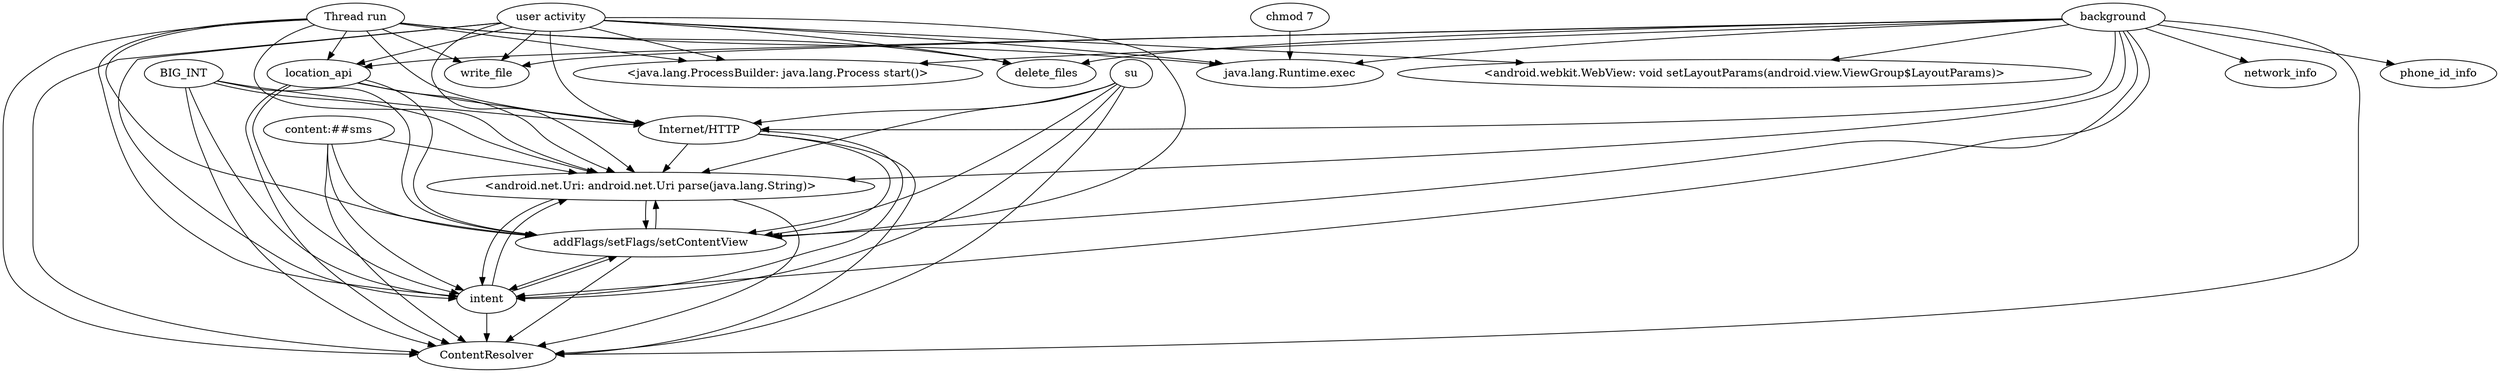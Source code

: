strict digraph  {
	graph ["graph"="{}"];
	"<android.webkit.WebView: void setLayoutParams(android.view.ViewGroup$LayoutParams)>"	 [domain=library,
		type=SENSITIVE_METHOD];
	location_api	 [domain=library,
		type=merged];
	"Internet/HTTP"	 [domain=library,
		type=merged];
	location_api -> "Internet/HTTP"	 [deps=DATAFLOW,
		type=DEP];
	"<android.net.Uri: android.net.Uri parse(java.lang.String)>"	 [domain=library,
		type=SENSITIVE_METHOD];
	location_api -> "<android.net.Uri: android.net.Uri parse(java.lang.String)>"	 [deps="DATAFLOW-DATAFLOW",
		type=DEP];
	"addFlags/setFlags/setContentView"	 [domain=library,
		type=merged];
	location_api -> "addFlags/setFlags/setContentView"	 [deps="DATAFLOW-DATAFLOW-DATAFLOW-DOMINATE",
		type=DEP];
	intent	 [domain=library,
		type=merged];
	location_api -> intent	 [deps="DATAFLOW-DATAFLOW-DATAFLOW",
		type=DEP];
	ContentResolver	 [domain=library,
		type=merged];
	location_api -> ContentResolver	 [deps="DATAFLOW-DATAFLOW-DOMINATE",
		type=DEP];
	network_info	 [domain=library,
		type=merged];
	BIG_INT	 [domain=library,
		type=CONST_INT];
	BIG_INT -> "addFlags/setFlags/setContentView"	 [deps=DATAFLOW,
		type=DEP];
	BIG_INT -> intent	 [deps=DATAFLOW,
		type=DEP];
	BIG_INT -> "Internet/HTTP"	 [deps=DATAFLOW,
		type=DEP];
	BIG_INT -> "<android.net.Uri: android.net.Uri parse(java.lang.String)>"	 [deps="DATAFLOW-DOMINATE",
		type=DEP];
	BIG_INT -> ContentResolver	 [deps="DATAFLOW-DOMINATE-DOMINATE",
		type=DEP];
	delete_files	 [domain=library,
		type=merged];
	su	 [domain=library,
		type=CONST_STRING];
	su -> "Internet/HTTP"	 [deps=DATAFLOW,
		type=DEP];
	su -> "<android.net.Uri: android.net.Uri parse(java.lang.String)>"	 [deps="DATAFLOW-DATAFLOW",
		type=DEP];
	su -> "addFlags/setFlags/setContentView"	 [deps="DATAFLOW-DATAFLOW-DATAFLOW-DOMINATE",
		type=DEP];
	su -> intent	 [deps="DATAFLOW-DATAFLOW-DATAFLOW",
		type=DEP];
	su -> ContentResolver	 [deps="DATAFLOW-DATAFLOW-DOMINATE",
		type=DEP];
	write_file	 [domain=library,
		type=merged];
	phone_id_info	 [domain=library,
		type=merged];
	intent -> "addFlags/setFlags/setContentView"	 [deps=DOMINATE,
		type=DEP];
	intent -> "<android.net.Uri: android.net.Uri parse(java.lang.String)>"	 [deps="DOMINATE-DOMINATE",
		type=DEP];
	intent -> ContentResolver	 [deps="DOMINATE-DOMINATE-DOMINATE",
		type=DEP];
	"Internet/HTTP" -> "<android.net.Uri: android.net.Uri parse(java.lang.String)>"	 [deps=DATAFLOW,
		type=DEP];
	"Internet/HTTP" -> "addFlags/setFlags/setContentView"	 [deps="DATAFLOW-DATAFLOW-DOMINATE",
		type=DEP];
	"Internet/HTTP" -> intent	 [deps="DATAFLOW-DATAFLOW",
		type=DEP];
	"Internet/HTTP" -> ContentResolver	 [deps="DATAFLOW-DOMINATE",
		type=DEP];
	"chmod 7"	 [domain=library,
		type=CONST_STRING];
	"java.lang.Runtime.exec"	 [domain=library,
		type=merged];
	"chmod 7" -> "java.lang.Runtime.exec"	 [deps=DATAFLOW,
		type=DEP];
	"content:##sms"	 [domain=library,
		type=CONST_STRING];
	"content:##sms" -> "<android.net.Uri: android.net.Uri parse(java.lang.String)>"	 [deps=DATAFLOW,
		type=DEP];
	"content:##sms" -> ContentResolver	 [deps=DATAFLOW,
		type=DEP];
	"content:##sms" -> "addFlags/setFlags/setContentView"	 [deps="DATAFLOW-DATAFLOW-DOMINATE",
		type=DEP];
	"content:##sms" -> intent	 [deps="DATAFLOW-DATAFLOW",
		type=DEP];
	"<android.net.Uri: android.net.Uri parse(java.lang.String)>" -> intent	 [deps=DATAFLOW,
		type=DEP];
	"<android.net.Uri: android.net.Uri parse(java.lang.String)>" -> ContentResolver	 [deps=DOMINATE,
		type=DEP];
	"<android.net.Uri: android.net.Uri parse(java.lang.String)>" -> "addFlags/setFlags/setContentView"	 [deps="DATAFLOW-DOMINATE",
		type=DEP];
	"<java.lang.ProcessBuilder: java.lang.Process start()>"	 [domain=library,
		type=SENSITIVE_METHOD];
	"addFlags/setFlags/setContentView" -> "<android.net.Uri: android.net.Uri parse(java.lang.String)>"	 [deps=DOMINATE,
		type=DEP];
	"addFlags/setFlags/setContentView" -> intent	 [deps=DOMINATE,
		type=DEP];
	"addFlags/setFlags/setContentView" -> ContentResolver	 [deps="DOMINATE-DOMINATE",
		type=DEP];
	"user activity"	 [domain=library,
		type=entrypoint];
	"user activity" -> "<android.webkit.WebView: void setLayoutParams(android.view.ViewGroup$LayoutParams)>"	 [deps=FROM_SENSITIVE_PARENT_TO_SENSITIVE_API,
		type=DEP];
	"user activity" -> "<android.net.Uri: android.net.Uri parse(java.lang.String)>"	 [deps="FROM_SENSITIVE_PARENT_TO_SENSITIVE_API-CALL-CALL-CALL-DATAFLOW",
		type=DEP];
	"user activity" -> "<java.lang.ProcessBuilder: java.lang.Process start()>"	 [deps="FROM_SENSITIVE_PARENT_TO_SENSITIVE_API-CALL-CALL-CALL-CALL-CALL",
		type=DEP];
	"user activity" -> "addFlags/setFlags/setContentView"	 [deps="FROM_SENSITIVE_PARENT_TO_SENSITIVE_API-CALL-CALL-CALL-CALL-CALL",
		type=DEP];
	"user activity" -> "java.lang.Runtime.exec"	 [deps="FROM_SENSITIVE_PARENT_TO_SENSITIVE_API-CALL-CALL-CALL",
		type=DEP];
	"user activity" -> delete_files	 [deps="FROM_SENSITIVE_PARENT_TO_SENSITIVE_API-CALL-CALL-CALL",
		type=DEP];
	"user activity" -> write_file	 [deps="FROM_SENSITIVE_PARENT_TO_SENSITIVE_API-CALL-CALL-CALL",
		type=DEP];
	"user activity" -> intent	 [deps="FROM_SENSITIVE_PARENT_TO_SENSITIVE_API-CALL-CALL-CALL-DATAFLOW-DATAFLOW",
		type=DEP];
	"user activity" -> "Internet/HTTP"	 [deps="FROM_SENSITIVE_PARENT_TO_SENSITIVE_API-CALL-CALL-CALL",
		type=DEP];
	"user activity" -> location_api	 [deps="FROM_SENSITIVE_PARENT_TO_SENSITIVE_API-CALL-CALL-CALL-CALL-CALL",
		type=DEP];
	"user activity" -> ContentResolver	 [deps="FROM_SENSITIVE_PARENT_TO_SENSITIVE_API-CALL-CALL-CALL-DATAFLOW-DOMINATE",
		type=DEP];
	background	 [domain=library,
		type=entrypoint];
	background -> "<android.net.Uri: android.net.Uri parse(java.lang.String)>"	 [deps="FROM_SENSITIVE_PARENT_TO_SENSITIVE_API-CALL-DATAFLOW",
		type=DEP];
	background -> "<java.lang.ProcessBuilder: java.lang.Process start()>"	 [deps="FROM_SENSITIVE_PARENT_TO_SENSITIVE_API-CALL-DATAFLOW-CALL-DATAFLOW-CALL-CALL-CALL",
		type=DEP];
	background -> "addFlags/setFlags/setContentView"	 [deps="FROM_SENSITIVE_PARENT_TO_SENSITIVE_API-CALL-DATAFLOW-DATAFLOW-DOMINATE",
		type=DEP];
	background -> "java.lang.Runtime.exec"	 [deps="FROM_SENSITIVE_PARENT_TO_SENSITIVE_API-CALL-DATAFLOW-CALL-DATAFLOW-CALL",
		type=DEP];
	background -> delete_files	 [deps="FROM_SENSITIVE_PARENT_TO_SENSITIVE_API-CALL-CALL-CALL",
		type=DEP];
	background -> write_file	 [deps="FROM_SENSITIVE_PARENT_TO_SENSITIVE_API-CALL-CALL-CALL",
		type=DEP];
	background -> intent	 [deps="FROM_SENSITIVE_PARENT_TO_SENSITIVE_API-CALL-DATAFLOW-DATAFLOW",
		type=DEP];
	background -> "Internet/HTTP"	 [deps="FROM_SENSITIVE_PARENT_TO_SENSITIVE_API-CALL",
		type=DEP];
	background -> location_api	 [deps="FROM_SENSITIVE_PARENT_TO_SENSITIVE_API-CALL-DATAFLOW-CALL-DATAFLOW-CALL-CALL-CALL-CALL-CALL",
		type=DEP];
	background -> ContentResolver	 [deps="FROM_SENSITIVE_PARENT_TO_SENSITIVE_API-CALL-DATAFLOW-DOMINATE",
		type=DEP];
	background -> "<android.webkit.WebView: void setLayoutParams(android.view.ViewGroup$LayoutParams)>"	 [deps="FROM_SENSITIVE_PARENT_TO_SENSITIVE_API-CALL-CALL",
		type=DEP];
	background -> phone_id_info	 [deps="FROM_SENSITIVE_PARENT_TO_SENSITIVE_API-CALL-CALL-CALL",
		type=DEP];
	background -> network_info	 [deps="FROM_SENSITIVE_PARENT_TO_SENSITIVE_API-CALL-CALL-CALL",
		type=DEP];
	"Thread run"	 [domain=library,
		type=entrypoint];
	"Thread run" -> "<android.net.Uri: android.net.Uri parse(java.lang.String)>"	 [deps="FROM_SENSITIVE_PARENT_TO_SENSITIVE_API-CALL-DATAFLOW-CALL-DATAFLOW-CALL-DATAFLOW",
		type=DEP];
	"Thread run" -> "<java.lang.ProcessBuilder: java.lang.Process start()>"	 [deps="FROM_SENSITIVE_PARENT_TO_SENSITIVE_API-CALL-DATAFLOW-CALL-DATAFLOW-CALL-CALL-CALL",
		type=DEP];
	"Thread run" -> "addFlags/setFlags/setContentView"	 [deps="FROM_SENSITIVE_PARENT_TO_SENSITIVE_API-CALL-DATAFLOW-CALL-DATAFLOW-CALL-DATAFLOW-DATAFLOW-DOMINATE",
		type=DEP];
	"Thread run" -> "java.lang.Runtime.exec"	 [deps="FROM_SENSITIVE_PARENT_TO_SENSITIVE_API-CALL-DATAFLOW-CALL-DATAFLOW-CALL",
		type=DEP];
	"Thread run" -> delete_files	 [deps="FROM_SENSITIVE_PARENT_TO_SENSITIVE_API-CALL-DATAFLOW-CALL-DATAFLOW-CALL-CALL",
		type=DEP];
	"Thread run" -> write_file	 [deps="FROM_SENSITIVE_PARENT_TO_SENSITIVE_API-CALL-DATAFLOW-CALL-DATAFLOW-CALL",
		type=DEP];
	"Thread run" -> intent	 [deps="FROM_SENSITIVE_PARENT_TO_SENSITIVE_API-CALL-DATAFLOW-CALL-DATAFLOW-CALL-DATAFLOW-DATAFLOW",
		type=DEP];
	"Thread run" -> "Internet/HTTP"	 [deps="FROM_SENSITIVE_PARENT_TO_SENSITIVE_API-CALL-DATAFLOW-CALL-DATAFLOW-CALL",
		type=DEP];
	"Thread run" -> location_api	 [deps="FROM_SENSITIVE_PARENT_TO_SENSITIVE_API-CALL-DATAFLOW-CALL-DATAFLOW-CALL-CALL-CALL-CALL-CALL",
		type=DEP];
	"Thread run" -> ContentResolver	 [deps="FROM_SENSITIVE_PARENT_TO_SENSITIVE_API-CALL-DATAFLOW-CALL-DATAFLOW-CALL-DATAFLOW-DOMINATE",
		type=DEP];
}
